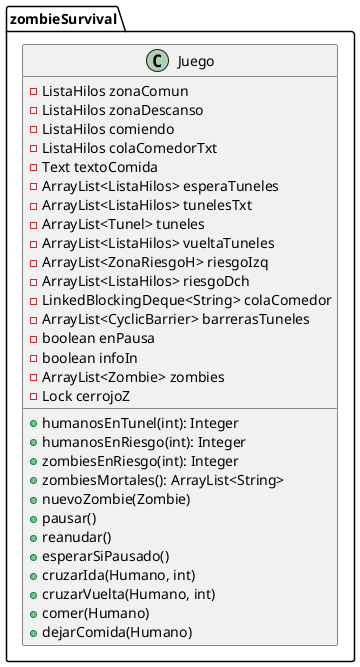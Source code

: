 @startuml

package zombieSurvival {
    class Juego {
            - ListaHilos zonaComun
            - ListaHilos zonaDescanso
            - ListaHilos comiendo
            - ListaHilos colaComedorTxt
            - Text textoComida
            - ArrayList<ListaHilos> esperaTuneles
            - ArrayList<ListaHilos> tunelesTxt
            - ArrayList<Tunel> tuneles
            - ArrayList<ListaHilos> vueltaTuneles
            - ArrayList<ZonaRiesgoH> riesgoIzq
            - ArrayList<ListaHilos> riesgoDch
            - LinkedBlockingDeque<String> colaComedor
            - ArrayList<CyclicBarrier> barrerasTuneles
            - boolean enPausa
            - boolean infoIn
            - ArrayList<Zombie> zombies
            - Lock cerrojoZ
            + humanosEnTunel(int): Integer
            + humanosEnRiesgo(int): Integer
            + zombiesEnRiesgo(int): Integer
            + zombiesMortales(): ArrayList<String>
            + nuevoZombie(Zombie)
            + pausar()
            + reanudar()
            + esperarSiPausado()
            + cruzarIda(Humano, int)
            + cruzarVuelta(Humano, int)
            + comer(Humano)
            + dejarComida(Humano)
        }
}

@enduml